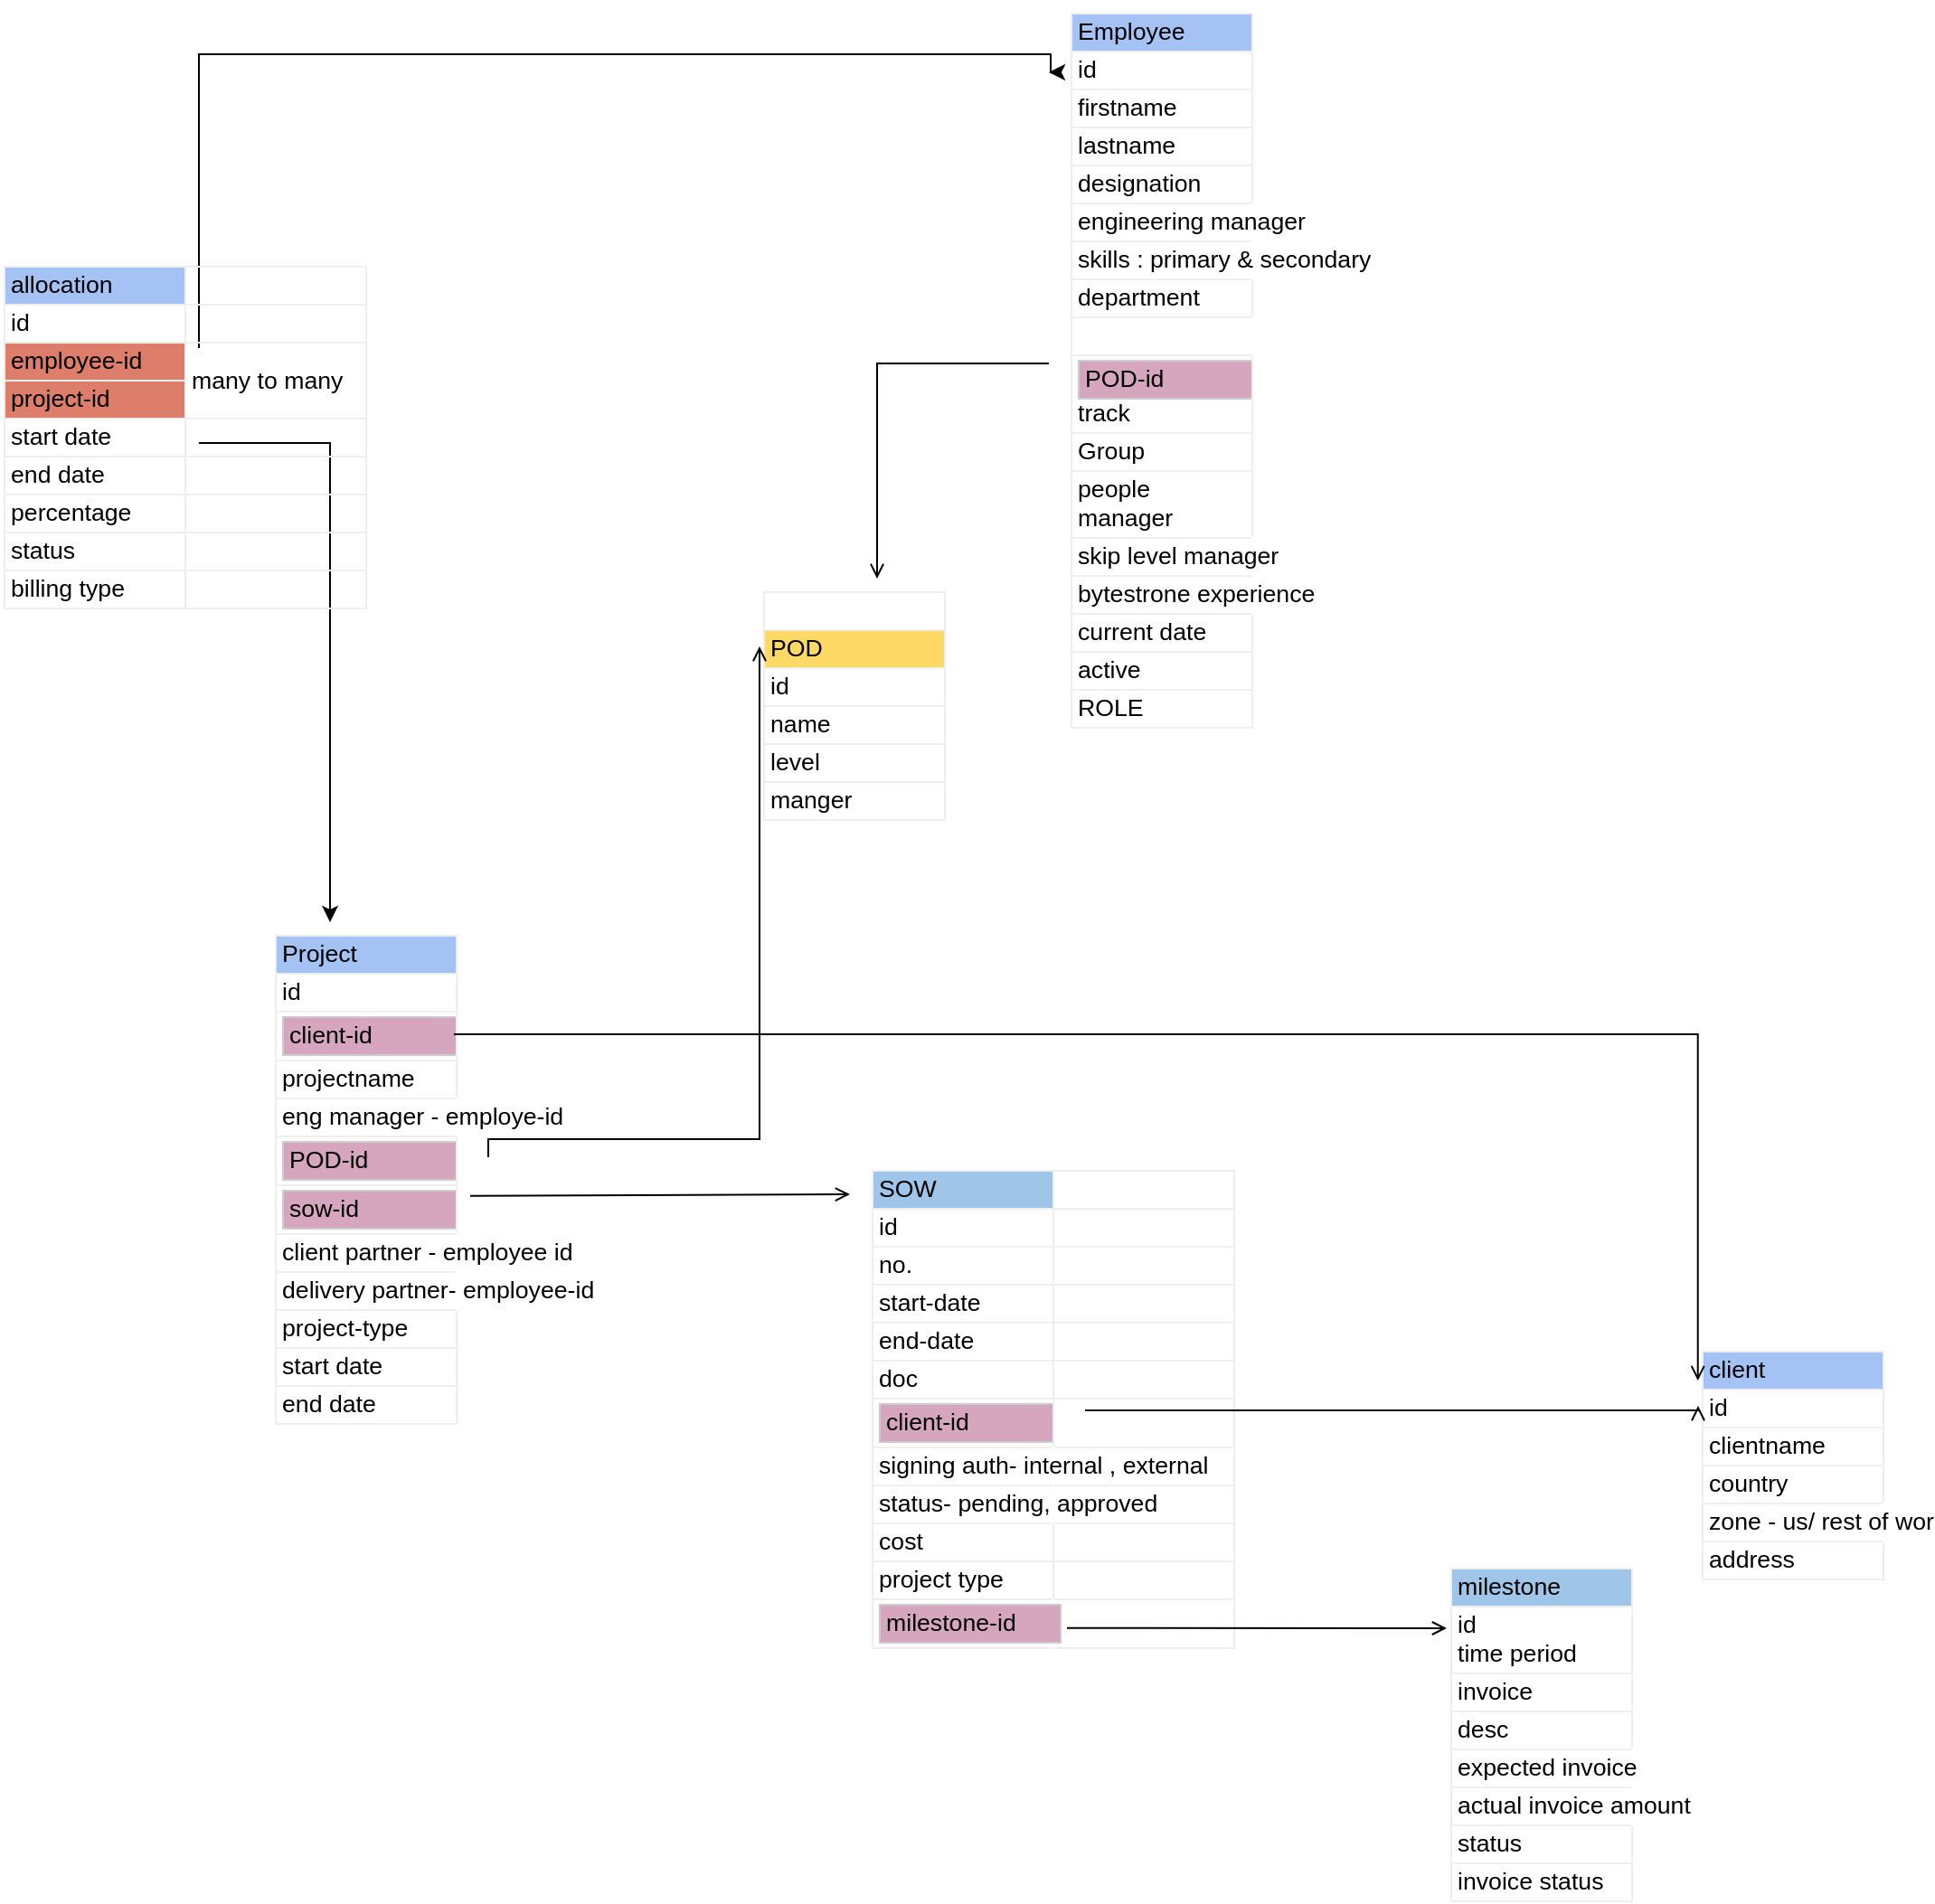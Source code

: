 <mxfile version="26.1.0">
  <diagram id="C5RBs43oDa-KdzZeNtuy" name="Page-1">
    <mxGraphModel dx="2895" dy="892" grid="1" gridSize="10" guides="1" tooltips="1" connect="1" arrows="1" fold="1" page="1" pageScale="1" pageWidth="827" pageHeight="1169" math="0" shadow="0">
      <root>
        <mxCell id="WIyWlLk6GJQsqaUBKTNV-0" />
        <mxCell id="WIyWlLk6GJQsqaUBKTNV-1" parent="WIyWlLk6GJQsqaUBKTNV-0" />
        <UserObject label="&lt;table xmlns=&quot;http://www.w3.org/1999/xhtml&quot; cellspacing=&quot;0&quot; cellpadding=&quot;0&quot; dir=&quot;ltr&quot; border=&quot;1&quot; style=&quot;table-layout:fixed;font-size:10pt;font-family:Arial;width:0px;border-collapse:collapse;border:none&quot; data-sheets-root=&quot;1&quot; data-sheets-baot=&quot;1&quot;&gt;&lt;colgroup&gt;&lt;col width=&quot;100&quot;&gt;&lt;/colgroup&gt;&lt;tbody&gt;&lt;tr style=&quot;height:21px;&quot;&gt;&lt;td style=&quot;overflow:hidden;padding:2px 3px 2px 3px;vertical-align:bottom;background-color:#a4c2f4;&quot;&gt;client&lt;/td&gt;&lt;/tr&gt;&lt;tr style=&quot;height:21px;&quot;&gt;&lt;td style=&quot;overflow:hidden;padding:2px 3px 2px 3px;vertical-align:bottom;&quot;&gt;id&lt;/td&gt;&lt;/tr&gt;&lt;tr style=&quot;height:21px;&quot;&gt;&lt;td style=&quot;overflow:hidden;padding:2px 3px 2px 3px;vertical-align:bottom;&quot;&gt;clientname&lt;/td&gt;&lt;/tr&gt;&lt;tr style=&quot;height:21px;&quot;&gt;&lt;td style=&quot;overflow:hidden;padding:2px 3px 2px 3px;vertical-align:bottom;&quot;&gt;country&lt;/td&gt;&lt;/tr&gt;&lt;tr style=&quot;height:21px;&quot;&gt;&lt;td style=&quot;border-right:1px solid transparent;overflow:visible;padding:2px 0px 2px 0px;vertical-align:bottom;&quot;&gt;&lt;div style=&quot;white-space:nowrap;overflow:hidden;position:relative;width:196px;left:3px;&quot;&gt;&lt;div style=&quot;float:left;&quot;&gt;zone - us/ rest of world&lt;/div&gt;&lt;/div&gt;&lt;/td&gt;&lt;/tr&gt;&lt;tr style=&quot;height:21px;&quot;&gt;&lt;td style=&quot;overflow:hidden;padding:2px 3px 2px 3px;vertical-align:bottom;&quot;&gt;address&lt;/td&gt;&lt;/tr&gt;&lt;/tbody&gt;&lt;/table&gt;" id="pXElf7gGmWNswnBN2QmP-33">
          <mxCell style="text;whiteSpace=wrap;html=1;" vertex="1" parent="WIyWlLk6GJQsqaUBKTNV-1">
            <mxGeometry x="349" y="790" width="130" height="150" as="geometry" />
          </mxCell>
        </UserObject>
        <UserObject label="&lt;table xmlns=&quot;http://www.w3.org/1999/xhtml&quot; cellspacing=&quot;0&quot; cellpadding=&quot;0&quot; dir=&quot;ltr&quot; border=&quot;1&quot; style=&quot;table-layout:fixed;font-size:10pt;font-family:Arial;width:0px;border-collapse:collapse;border:none&quot; data-sheets-root=&quot;1&quot; data-sheets-baot=&quot;1&quot;&gt;&lt;colgroup&gt;&lt;col width=&quot;100&quot;&gt;&lt;col width=&quot;100&quot;&gt;&lt;/colgroup&gt;&lt;tbody&gt;&lt;tr style=&quot;height:21px;&quot;&gt;&lt;td style=&quot;overflow: hidden; padding: 2px 3px; vertical-align: bottom; background-color: rgb(159, 197, 232);&quot;&gt;SOW&lt;/td&gt;&lt;td style=&quot;overflow:hidden;padding:2px 3px 2px 3px;vertical-align:bottom;&quot;&gt;&lt;/td&gt;&lt;/tr&gt;&lt;tr style=&quot;height:21px;&quot;&gt;&lt;td style=&quot;overflow:hidden;padding:2px 3px 2px 3px;vertical-align:bottom;&quot;&gt;id&lt;/td&gt;&lt;td style=&quot;overflow:hidden;padding:2px 3px 2px 3px;vertical-align:bottom;&quot;&gt;&lt;/td&gt;&lt;/tr&gt;&lt;tr style=&quot;height:21px;&quot;&gt;&lt;td style=&quot;overflow:hidden;padding:2px 3px 2px 3px;vertical-align:bottom;&quot;&gt;no.&lt;/td&gt;&lt;td style=&quot;overflow:hidden;padding:2px 3px 2px 3px;vertical-align:bottom;&quot;&gt;&lt;/td&gt;&lt;/tr&gt;&lt;tr style=&quot;height:21px;&quot;&gt;&lt;td style=&quot;overflow:hidden;padding:2px 3px 2px 3px;vertical-align:bottom;&quot;&gt;start-date&lt;/td&gt;&lt;td style=&quot;overflow:hidden;padding:2px 3px 2px 3px;vertical-align:bottom;&quot;&gt;&lt;/td&gt;&lt;/tr&gt;&lt;tr style=&quot;height:21px;&quot;&gt;&lt;td style=&quot;overflow:hidden;padding:2px 3px 2px 3px;vertical-align:bottom;&quot;&gt;end-date&lt;/td&gt;&lt;td style=&quot;overflow:hidden;padding:2px 3px 2px 3px;vertical-align:bottom;&quot;&gt;&lt;/td&gt;&lt;/tr&gt;&lt;tr style=&quot;height:21px;&quot;&gt;&lt;td style=&quot;overflow:hidden;padding:2px 3px 2px 3px;vertical-align:bottom;&quot;&gt;doc&lt;/td&gt;&lt;td style=&quot;overflow:hidden;padding:2px 3px 2px 3px;vertical-align:bottom;&quot;&gt;&lt;/td&gt;&lt;/tr&gt;&lt;tr style=&quot;height:21px;&quot;&gt;&lt;td style=&quot;overflow:hidden;padding:2px 3px 2px 3px;vertical-align:bottom;&quot;&gt;&lt;table style=&quot;table-layout: fixed; font-size: 10pt; width: 0px; border-collapse: collapse; border: none;&quot; data-sheets-baot=&quot;1&quot; data-sheets-root=&quot;1&quot; border=&quot;1&quot; dir=&quot;ltr&quot; cellpadding=&quot;0&quot; cellspacing=&quot;0&quot; xmlns=&quot;http://www.w3.org/1999/xhtml&quot;&gt;&lt;/table&gt;&lt;table style=&quot;table-layout: fixed; font-size: 10pt; width: 0px; border-collapse: collapse; border: none;&quot; data-sheets-baot=&quot;1&quot; data-sheets-root=&quot;1&quot; border=&quot;1&quot; dir=&quot;ltr&quot; cellpadding=&quot;0&quot; cellspacing=&quot;0&quot; xmlns=&quot;http://www.w3.org/1999/xhtml&quot;&gt;&lt;colgroup&gt;&lt;col width=&quot;100&quot;&gt;&lt;col width=&quot;100&quot;&gt;&lt;/colgroup&gt;&lt;tbody&gt;&lt;tr style=&quot;height: 21px;&quot;&gt;&lt;td style=&quot;border: 1px solid rgb(204, 204, 204); overflow: hidden; padding: 2px 3px; vertical-align: bottom; background-color: rgb(213, 166, 189);&quot;&gt;client-id&lt;/td&gt;&lt;/tr&gt;&lt;/tbody&gt;&lt;/table&gt;&lt;/td&gt;&lt;td style=&quot;overflow:hidden;padding:2px 3px 2px 3px;vertical-align:bottom;&quot;&gt;&lt;/td&gt;&lt;/tr&gt;&lt;tr style=&quot;height:21px;&quot;&gt;&lt;td style=&quot;border-right:1px solid transparent;overflow:visible;padding:2px 0px 2px 0px;vertical-align:bottom;&quot;&gt;&lt;div style=&quot;white-space:nowrap;overflow:hidden;position:relative;width:196px;left:3px;&quot;&gt;&lt;div style=&quot;float:left;&quot;&gt;signing auth- internal , external&lt;/div&gt;&lt;/div&gt;&lt;/td&gt;&lt;td style=&quot;overflow:hidden;padding:2px 3px 2px 3px;vertical-align:bottom;&quot;&gt;&lt;/td&gt;&lt;/tr&gt;&lt;tr style=&quot;height:21px;&quot;&gt;&lt;td style=&quot;border-right:1px solid transparent;overflow:visible;padding:2px 0px 2px 0px;vertical-align:bottom;&quot;&gt;&lt;div style=&quot;white-space:nowrap;overflow:hidden;position:relative;width:196px;left:3px;&quot;&gt;&lt;div style=&quot;float:left;&quot;&gt;status- pending, approved&lt;/div&gt;&lt;/div&gt;&lt;/td&gt;&lt;td style=&quot;overflow:hidden;padding:2px 3px 2px 3px;vertical-align:bottom;&quot;&gt;&lt;/td&gt;&lt;/tr&gt;&lt;tr style=&quot;height:21px;&quot;&gt;&lt;td style=&quot;overflow:hidden;padding:2px 3px 2px 3px;vertical-align:bottom;&quot;&gt;cost&lt;/td&gt;&lt;td style=&quot;overflow:hidden;padding:2px 3px 2px 3px;vertical-align:bottom;&quot;&gt;&lt;/td&gt;&lt;/tr&gt;&lt;tr style=&quot;height:21px;&quot;&gt;&lt;td style=&quot;overflow:hidden;padding:2px 3px 2px 3px;vertical-align:bottom;&quot;&gt;project type&lt;/td&gt;&lt;td style=&quot;overflow:hidden;padding:2px 3px 2px 3px;vertical-align:bottom;&quot;&gt;&lt;/td&gt;&lt;/tr&gt;&lt;tr style=&quot;height:21px;&quot;&gt;&lt;td style=&quot;border-right:1px solid transparent;overflow:visible;padding:2px 0px 2px 0px;vertical-align:bottom;&quot;&gt;&lt;div style=&quot;white-space:nowrap;overflow:hidden;position:relative;width:196px;left:3px;&quot;&gt;&lt;div style=&quot;float:left;&quot;&gt;&lt;table style=&quot;table-layout: fixed; font-size: 10pt; width: 0px; border-collapse: collapse; border: none;&quot; data-sheets-baot=&quot;1&quot; data-sheets-root=&quot;1&quot; border=&quot;1&quot; dir=&quot;ltr&quot; cellpadding=&quot;0&quot; cellspacing=&quot;0&quot; xmlns=&quot;http://www.w3.org/1999/xhtml&quot;&gt;&lt;/table&gt;&lt;table style=&quot;table-layout: fixed; font-size: 10pt; width: 0px; border-collapse: collapse; border: none;&quot; data-sheets-baot=&quot;1&quot; data-sheets-root=&quot;1&quot; border=&quot;1&quot; dir=&quot;ltr&quot; cellpadding=&quot;0&quot; cellspacing=&quot;0&quot; xmlns=&quot;http://www.w3.org/1999/xhtml&quot;&gt;&lt;colgroup&gt;&lt;col width=&quot;100&quot;&gt;&lt;col width=&quot;100&quot;&gt;&lt;/colgroup&gt;&lt;tbody&gt;&lt;tr style=&quot;height: 21px;&quot;&gt;&lt;td style=&quot;border: 1px solid rgb(204, 204, 204); overflow: hidden; padding: 2px 3px; vertical-align: bottom; background-color: rgb(213, 166, 189);&quot;&gt;milestone-id&lt;/td&gt;&lt;/tr&gt;&lt;/tbody&gt;&lt;/table&gt;&lt;/div&gt;&lt;/div&gt;&lt;/td&gt;&lt;td style=&quot;overflow:hidden;padding:2px 3px 2px 3px;vertical-align:bottom;&quot;&gt;&lt;/td&gt;&lt;/tr&gt;&lt;/tbody&gt;&lt;/table&gt;" id="pXElf7gGmWNswnBN2QmP-36">
          <mxCell style="text;whiteSpace=wrap;html=1;" vertex="1" parent="WIyWlLk6GJQsqaUBKTNV-1">
            <mxGeometry x="-110" y="690" width="110" height="280" as="geometry" />
          </mxCell>
        </UserObject>
        <UserObject label="&lt;table xmlns=&quot;http://www.w3.org/1999/xhtml&quot; cellspacing=&quot;0&quot; cellpadding=&quot;0&quot; dir=&quot;ltr&quot; border=&quot;1&quot; style=&quot;table-layout:fixed;font-size:10pt;font-family:Arial;width:0px;border-collapse:collapse;border:none&quot; data-sheets-root=&quot;1&quot; data-sheets-baot=&quot;1&quot;&gt;&lt;colgroup&gt;&lt;col width=&quot;100&quot;&gt;&lt;/colgroup&gt;&lt;tbody&gt;&lt;tr style=&quot;height:21px;&quot;&gt;&lt;td style=&quot;overflow: hidden; padding: 2px 3px; vertical-align: bottom; background-color: rgb(159, 197, 232);&quot;&gt;milestone&lt;/td&gt;&lt;/tr&gt;&lt;tr style=&quot;height:21px;&quot;&gt;&lt;td style=&quot;overflow:hidden;padding:2px 3px 2px 3px;vertical-align:bottom;&quot;&gt;id&lt;br&gt;time period&lt;/td&gt;&lt;/tr&gt;&lt;tr style=&quot;height:21px;&quot;&gt;&lt;td style=&quot;overflow:hidden;padding:2px 3px 2px 3px;vertical-align:bottom;&quot;&gt;invoice&lt;/td&gt;&lt;/tr&gt;&lt;tr style=&quot;height:21px;&quot;&gt;&lt;td style=&quot;overflow:hidden;padding:2px 3px 2px 3px;vertical-align:bottom;&quot;&gt;desc&lt;/td&gt;&lt;/tr&gt;&lt;tr style=&quot;height:21px;&quot;&gt;&lt;td style=&quot;border-right:1px solid transparent;overflow:visible;padding:2px 0px 2px 0px;vertical-align:bottom;&quot;&gt;&lt;div style=&quot;white-space:nowrap;overflow:hidden;position:relative;width:196px;left:3px;&quot;&gt;&lt;div style=&quot;float:left;&quot;&gt;expected invoice&lt;/div&gt;&lt;/div&gt;&lt;/td&gt;&lt;/tr&gt;&lt;tr style=&quot;height:21px;&quot;&gt;&lt;td style=&quot;border-right:1px solid transparent;overflow:visible;padding:2px 0px 2px 0px;vertical-align:bottom;&quot;&gt;&lt;div style=&quot;white-space:nowrap;overflow:hidden;position:relative;width:196px;left:3px;&quot;&gt;&lt;div style=&quot;float:left;&quot;&gt;actual invoice amount&lt;/div&gt;&lt;/div&gt;&lt;/td&gt;&lt;/tr&gt;&lt;tr style=&quot;height:21px;&quot;&gt;&lt;td style=&quot;overflow:hidden;padding:2px 3px 2px 3px;vertical-align:bottom;&quot;&gt;status&lt;/td&gt;&lt;/tr&gt;&lt;tr style=&quot;height:21px;&quot;&gt;&lt;td style=&quot;overflow:hidden;padding:2px 3px 2px 3px;vertical-align:bottom;&quot;&gt;invoice status&lt;/td&gt;&lt;/tr&gt;&lt;/tbody&gt;&lt;/table&gt;" link="&lt;table xmlns=&quot;http://www.w3.org/1999/xhtml&quot; cellspacing=&quot;0&quot; cellpadding=&quot;0&quot; dir=&quot;ltr&quot; border=&quot;1&quot; style=&quot;table-layout:fixed;font-size:10pt;font-family:Arial;width:0px;border-collapse:collapse;border:none&quot; data-sheets-root=&quot;1&quot; data-sheets-baot=&quot;1&quot;&gt;&lt;colgroup&gt;&lt;col width=&quot;100&quot;&gt;&lt;/colgroup&gt;&lt;tbody&gt;&lt;tr style=&quot;height:21px;&quot;&gt;&lt;td style=&quot;overflow:hidden;padding:2px 3px 2px 3px;vertical-align:bottom;background-color:#9fc5e8;&quot;&gt;milestone&lt;/td&gt;&lt;/tr&gt;&lt;tr style=&quot;height:21px;&quot;&gt;&lt;td style=&quot;overflow:hidden;padding:2px 3px 2px 3px;vertical-align:bottom;&quot;&gt;time period&lt;/td&gt;&lt;/tr&gt;&lt;tr style=&quot;height:21px;&quot;&gt;&lt;td style=&quot;overflow:hidden;padding:2px 3px 2px 3px;vertical-align:bottom;&quot;&gt;invoice&lt;/td&gt;&lt;/tr&gt;&lt;tr style=&quot;height:21px;&quot;&gt;&lt;td style=&quot;overflow:hidden;padding:2px 3px 2px 3px;vertical-align:bottom;&quot;&gt;desc&lt;/td&gt;&lt;/tr&gt;&lt;tr style=&quot;height:21px;&quot;&gt;&lt;td style=&quot;border-right:1px solid transparent;overflow:visible;padding:2px 0px 2px 0px;vertical-align:bottom;&quot;&gt;&lt;div style=&quot;white-space:nowrap;overflow:hidden;position:relative;width:196px;left:3px;&quot;&gt;&lt;div style=&quot;float:left;&quot;&gt;expected invoice&lt;/div&gt;&lt;/div&gt;&lt;/td&gt;&lt;/tr&gt;&lt;tr style=&quot;height:21px;&quot;&gt;&lt;td style=&quot;border-right:1px solid transparent;overflow:visible;padding:2px 0px 2px 0px;vertical-align:bottom;&quot;&gt;&lt;div style=&quot;white-space:nowrap;overflow:hidden;position:relative;width:196px;left:3px;&quot;&gt;&lt;div style=&quot;float:left;&quot;&gt;actual invoice amount&lt;/div&gt;&lt;/div&gt;&lt;/td&gt;&lt;/tr&gt;&lt;tr style=&quot;height:21px;&quot;&gt;&lt;td style=&quot;overflow:hidden;padding:2px 3px 2px 3px;vertical-align:bottom;&quot;&gt;status&lt;/td&gt;&lt;/tr&gt;&lt;tr style=&quot;height:21px;&quot;&gt;&lt;td style=&quot;overflow:hidden;padding:2px 3px 2px 3px;vertical-align:bottom;&quot;&gt;invoice status&lt;/td&gt;&lt;/tr&gt;&lt;/tbody&gt;&lt;/table&gt;" id="pXElf7gGmWNswnBN2QmP-38">
          <mxCell style="text;whiteSpace=wrap;html=1;" vertex="1" parent="WIyWlLk6GJQsqaUBKTNV-1">
            <mxGeometry x="210" y="910" width="130" height="190" as="geometry" />
          </mxCell>
        </UserObject>
        <mxCell id="pXElf7gGmWNswnBN2QmP-39" value="" style="endArrow=open;shadow=0;strokeWidth=1;rounded=0;curved=0;endFill=1;edgeStyle=elbowEdgeStyle;elbow=vertical;" edge="1" parent="WIyWlLk6GJQsqaUBKTNV-1" target="pXElf7gGmWNswnBN2QmP-38">
          <mxGeometry x="0.5" y="41" relative="1" as="geometry">
            <mxPoint y="950.33" as="sourcePoint" />
            <mxPoint x="128" y="951.044" as="targetPoint" />
            <mxPoint x="-40" y="32" as="offset" />
          </mxGeometry>
        </mxCell>
        <mxCell id="pXElf7gGmWNswnBN2QmP-40" value="" style="resizable=0;align=left;verticalAlign=bottom;labelBackgroundColor=none;fontSize=12;" connectable="0" vertex="1" parent="pXElf7gGmWNswnBN2QmP-39">
          <mxGeometry x="-1" relative="1" as="geometry">
            <mxPoint y="4" as="offset" />
          </mxGeometry>
        </mxCell>
        <mxCell id="pXElf7gGmWNswnBN2QmP-43" value="" style="endArrow=open;shadow=0;strokeWidth=1;rounded=0;curved=0;endFill=1;edgeStyle=elbowEdgeStyle;elbow=vertical;entryX=0;entryY=0.25;entryDx=0;entryDy=0;" edge="1" parent="WIyWlLk6GJQsqaUBKTNV-1" target="pXElf7gGmWNswnBN2QmP-33">
          <mxGeometry x="0.5" y="41" relative="1" as="geometry">
            <mxPoint x="10" y="830" as="sourcePoint" />
            <mxPoint x="160" y="730" as="targetPoint" />
            <mxPoint x="-40" y="32" as="offset" />
            <Array as="points">
              <mxPoint x="120" y="830" />
            </Array>
          </mxGeometry>
        </mxCell>
        <mxCell id="pXElf7gGmWNswnBN2QmP-44" value="" style="resizable=0;align=left;verticalAlign=bottom;labelBackgroundColor=none;fontSize=12;" connectable="0" vertex="1" parent="pXElf7gGmWNswnBN2QmP-43">
          <mxGeometry x="-1" relative="1" as="geometry">
            <mxPoint y="4" as="offset" />
          </mxGeometry>
        </mxCell>
        <UserObject label="&lt;table xmlns=&quot;http://www.w3.org/1999/xhtml&quot; cellspacing=&quot;0&quot; cellpadding=&quot;0&quot; dir=&quot;ltr&quot; border=&quot;1&quot; style=&quot;table-layout:fixed;font-size:10pt;font-family:Arial;width:0px;border-collapse:collapse;border:none&quot; data-sheets-root=&quot;1&quot; data-sheets-baot=&quot;1&quot;&gt;&lt;colgroup&gt;&lt;col width=&quot;100&quot;&gt;&lt;/colgroup&gt;&lt;tbody&gt;&lt;tr style=&quot;height:21px;&quot;&gt;&lt;td style=&quot;overflow: hidden; padding: 2px 3px; vertical-align: bottom; background-color: rgb(164, 194, 244);&quot;&gt;Project&lt;/td&gt;&lt;/tr&gt;&lt;tr style=&quot;height:21px;&quot;&gt;&lt;td style=&quot;overflow:hidden;padding:2px 3px 2px 3px;vertical-align:bottom;&quot;&gt;id&lt;/td&gt;&lt;/tr&gt;&lt;tr style=&quot;height:21px;&quot;&gt;&lt;td style=&quot;overflow:hidden;padding:2px 3px 2px 3px;vertical-align:bottom;&quot;&gt;&lt;table style=&quot;table-layout: fixed; font-size: 10pt; width: 0px; border-collapse: collapse; border: none;&quot; data-sheets-baot=&quot;1&quot; data-sheets-root=&quot;1&quot; border=&quot;1&quot; dir=&quot;ltr&quot; cellpadding=&quot;0&quot; cellspacing=&quot;0&quot; xmlns=&quot;http://www.w3.org/1999/xhtml&quot;&gt;&lt;/table&gt;&lt;table style=&quot;table-layout: fixed; font-size: 10pt; width: 0px; border-collapse: collapse; border: none;&quot; data-sheets-baot=&quot;1&quot; data-sheets-root=&quot;1&quot; border=&quot;1&quot; dir=&quot;ltr&quot; cellpadding=&quot;0&quot; cellspacing=&quot;0&quot; xmlns=&quot;http://www.w3.org/1999/xhtml&quot;&gt;&lt;colgroup&gt;&lt;col width=&quot;100&quot;&gt;&lt;col width=&quot;100&quot;&gt;&lt;/colgroup&gt;&lt;tbody&gt;&lt;tr style=&quot;height: 21px;&quot;&gt;&lt;td style=&quot;border: 1px solid rgb(204, 204, 204); overflow: hidden; padding: 2px 3px; vertical-align: bottom; background-color: rgb(213, 166, 189);&quot;&gt;client-id&lt;/td&gt;&lt;/tr&gt;&lt;/tbody&gt;&lt;/table&gt;&lt;/td&gt;&lt;/tr&gt;&lt;tr style=&quot;height:21px;&quot;&gt;&lt;td style=&quot;overflow:hidden;padding:2px 3px 2px 3px;vertical-align:bottom;&quot;&gt;projectname&lt;/td&gt;&lt;/tr&gt;&lt;tr style=&quot;height:21px;&quot;&gt;&lt;td style=&quot;border-right:1px solid transparent;overflow:visible;padding:2px 0px 2px 0px;vertical-align:bottom;&quot;&gt;&lt;div style=&quot;white-space:nowrap;overflow:hidden;position:relative;width:196px;left:3px;&quot;&gt;&lt;div style=&quot;float:left;&quot;&gt;eng manager - employe-id&lt;/div&gt;&lt;/div&gt;&lt;/td&gt;&lt;/tr&gt;&lt;tr style=&quot;height:21px;&quot;&gt;&lt;td style=&quot;overflow:hidden;padding:2px 3px 2px 3px;vertical-align:bottom;&quot;&gt;&lt;table style=&quot;table-layout: fixed; font-size: 10pt; width: 0px; border-collapse: collapse; border: none;&quot; data-sheets-baot=&quot;1&quot; data-sheets-root=&quot;1&quot; border=&quot;1&quot; dir=&quot;ltr&quot; cellpadding=&quot;0&quot; cellspacing=&quot;0&quot; xmlns=&quot;http://www.w3.org/1999/xhtml&quot;&gt;&lt;/table&gt;&lt;table style=&quot;table-layout: fixed; font-size: 10pt; width: 0px; border-collapse: collapse; border: none;&quot; data-sheets-baot=&quot;1&quot; data-sheets-root=&quot;1&quot; border=&quot;1&quot; dir=&quot;ltr&quot; cellpadding=&quot;0&quot; cellspacing=&quot;0&quot; xmlns=&quot;http://www.w3.org/1999/xhtml&quot;&gt;&lt;colgroup&gt;&lt;col width=&quot;100&quot;&gt;&lt;col width=&quot;100&quot;&gt;&lt;/colgroup&gt;&lt;tbody&gt;&lt;tr style=&quot;height: 21px;&quot;&gt;&lt;td style=&quot;border: 1px solid rgb(204, 204, 204); overflow: hidden; padding: 2px 3px; vertical-align: bottom; background-color: rgb(213, 166, 189);&quot;&gt;POD-id&lt;/td&gt;&lt;/tr&gt;&lt;/tbody&gt;&lt;/table&gt;&lt;/td&gt;&lt;/tr&gt;&lt;tr style=&quot;height:21px;&quot;&gt;&lt;td style=&quot;overflow:hidden;padding:2px 3px 2px 3px;vertical-align:bottom;&quot;&gt;&lt;table style=&quot;table-layout: fixed; font-size: 10pt; width: 0px; border-collapse: collapse; border: none;&quot; data-sheets-baot=&quot;1&quot; data-sheets-root=&quot;1&quot; border=&quot;1&quot; dir=&quot;ltr&quot; cellpadding=&quot;0&quot; cellspacing=&quot;0&quot; xmlns=&quot;http://www.w3.org/1999/xhtml&quot;&gt;&lt;/table&gt;&lt;table style=&quot;table-layout: fixed; font-size: 10pt; width: 0px; border-collapse: collapse; border: none;&quot; data-sheets-baot=&quot;1&quot; data-sheets-root=&quot;1&quot; border=&quot;1&quot; dir=&quot;ltr&quot; cellpadding=&quot;0&quot; cellspacing=&quot;0&quot; xmlns=&quot;http://www.w3.org/1999/xhtml&quot;&gt;&lt;colgroup&gt;&lt;col width=&quot;100&quot;&gt;&lt;col width=&quot;100&quot;&gt;&lt;/colgroup&gt;&lt;tbody&gt;&lt;tr style=&quot;height: 21px;&quot;&gt;&lt;td style=&quot;border: 1px solid rgb(204, 204, 204); overflow: hidden; padding: 2px 3px; vertical-align: bottom; background-color: rgb(213, 166, 189);&quot;&gt;sow-id&lt;/td&gt;&lt;/tr&gt;&lt;/tbody&gt;&lt;/table&gt;&lt;/td&gt;&lt;/tr&gt;&lt;tr style=&quot;height:21px;&quot;&gt;&lt;td style=&quot;border-right:1px solid transparent;overflow:visible;padding:2px 0px 2px 0px;vertical-align:bottom;&quot;&gt;&lt;div style=&quot;white-space:nowrap;overflow:hidden;position:relative;width:196px;left:3px;&quot;&gt;&lt;div style=&quot;float:left;&quot;&gt;client partner - employee id&lt;/div&gt;&lt;/div&gt;&lt;/td&gt;&lt;/tr&gt;&lt;tr style=&quot;height:21px;&quot;&gt;&lt;td style=&quot;border-right:1px solid transparent;overflow:visible;padding:2px 0px 2px 0px;vertical-align:bottom;&quot;&gt;&lt;div style=&quot;white-space:nowrap;overflow:hidden;position:relative;width:196px;left:3px;&quot;&gt;&lt;div style=&quot;float:left;&quot;&gt;delivery partner- employee-id&lt;/div&gt;&lt;/div&gt;&lt;/td&gt;&lt;/tr&gt;&lt;tr style=&quot;height:21px;&quot;&gt;&lt;td style=&quot;overflow:hidden;padding:2px 3px 2px 3px;vertical-align:bottom;&quot;&gt;project-type&lt;/td&gt;&lt;/tr&gt;&lt;tr style=&quot;height:21px;&quot;&gt;&lt;td style=&quot;overflow:hidden;padding:2px 3px 2px 3px;vertical-align:bottom;&quot;&gt;start date&lt;/td&gt;&lt;/tr&gt;&lt;tr style=&quot;height:21px;&quot;&gt;&lt;td style=&quot;overflow:hidden;padding:2px 3px 2px 3px;vertical-align:bottom;&quot;&gt;end date&lt;/td&gt;&lt;/tr&gt;&lt;/tbody&gt;&lt;/table&gt;" link="&lt;table xmlns=&quot;http://www.w3.org/1999/xhtml&quot; cellspacing=&quot;0&quot; cellpadding=&quot;0&quot; dir=&quot;ltr&quot; border=&quot;1&quot; style=&quot;table-layout:fixed;font-size:10pt;font-family:Arial;width:0px;border-collapse:collapse;border:none&quot; data-sheets-root=&quot;1&quot; data-sheets-baot=&quot;1&quot;&gt;&lt;colgroup&gt;&lt;col width=&quot;100&quot;&gt;&lt;/colgroup&gt;&lt;tbody&gt;&lt;tr style=&quot;height:21px;&quot;&gt;&lt;td style=&quot;overflow:hidden;padding:2px 3px 2px 3px;vertical-align:bottom;background-color:#a4c2f4;&quot;&gt;Project&lt;/td&gt;&lt;/tr&gt;&lt;tr style=&quot;height:21px;&quot;&gt;&lt;td style=&quot;overflow:hidden;padding:2px 3px 2px 3px;vertical-align:bottom;&quot;&gt;id&lt;/td&gt;&lt;/tr&gt;&lt;tr style=&quot;height:21px;&quot;&gt;&lt;td style=&quot;overflow:hidden;padding:2px 3px 2px 3px;vertical-align:bottom;&quot;&gt;client-id&lt;/td&gt;&lt;/tr&gt;&lt;tr style=&quot;height:21px;&quot;&gt;&lt;td style=&quot;overflow:hidden;padding:2px 3px 2px 3px;vertical-align:bottom;&quot;&gt;projectname&lt;/td&gt;&lt;/tr&gt;&lt;tr style=&quot;height:21px;&quot;&gt;&lt;td style=&quot;border-right:1px solid transparent;overflow:visible;padding:2px 0px 2px 0px;vertical-align:bottom;&quot;&gt;&lt;div style=&quot;white-space:nowrap;overflow:hidden;position:relative;width:196px;left:3px;&quot;&gt;&lt;div style=&quot;float:left;&quot;&gt;eng manager - employe-id&lt;/div&gt;&lt;/div&gt;&lt;/td&gt;&lt;/tr&gt;&lt;tr style=&quot;height:21px;&quot;&gt;&lt;td style=&quot;overflow:hidden;padding:2px 3px 2px 3px;vertical-align:bottom;&quot;&gt;POD-id&lt;/td&gt;&lt;/tr&gt;&lt;tr style=&quot;height:21px;&quot;&gt;&lt;td style=&quot;overflow:hidden;padding:2px 3px 2px 3px;vertical-align:bottom;&quot;&gt;sow-id&lt;/td&gt;&lt;/tr&gt;&lt;tr style=&quot;height:21px;&quot;&gt;&lt;td style=&quot;border-right:1px solid transparent;overflow:visible;padding:2px 0px 2px 0px;vertical-align:bottom;&quot;&gt;&lt;div style=&quot;white-space:nowrap;overflow:hidden;position:relative;width:196px;left:3px;&quot;&gt;&lt;div style=&quot;float:left;&quot;&gt;client partner - employee id&lt;/div&gt;&lt;/div&gt;&lt;/td&gt;&lt;/tr&gt;&lt;tr style=&quot;height:21px;&quot;&gt;&lt;td style=&quot;border-right:1px solid transparent;overflow:visible;padding:2px 0px 2px 0px;vertical-align:bottom;&quot;&gt;&lt;div style=&quot;white-space:nowrap;overflow:hidden;position:relative;width:196px;left:3px;&quot;&gt;&lt;div style=&quot;float:left;&quot;&gt;delivery partner- employee-id&lt;/div&gt;&lt;/div&gt;&lt;/td&gt;&lt;/tr&gt;&lt;tr style=&quot;height:21px;&quot;&gt;&lt;td style=&quot;overflow:hidden;padding:2px 3px 2px 3px;vertical-align:bottom;&quot;&gt;project-type&lt;/td&gt;&lt;/tr&gt;&lt;tr style=&quot;height:21px;&quot;&gt;&lt;td style=&quot;overflow:hidden;padding:2px 3px 2px 3px;vertical-align:bottom;&quot;&gt;start date&lt;/td&gt;&lt;/tr&gt;&lt;tr style=&quot;height:21px;&quot;&gt;&lt;td style=&quot;overflow:hidden;padding:2px 3px 2px 3px;vertical-align:bottom;&quot;&gt;end date&lt;/td&gt;&lt;/tr&gt;&lt;/tbody&gt;&lt;/table&gt;" id="pXElf7gGmWNswnBN2QmP-45">
          <mxCell style="text;whiteSpace=wrap;html=1;" vertex="1" parent="WIyWlLk6GJQsqaUBKTNV-1">
            <mxGeometry x="-440" y="560" width="130" height="280" as="geometry" />
          </mxCell>
        </UserObject>
        <mxCell id="pXElf7gGmWNswnBN2QmP-46" value="" style="endArrow=open;shadow=0;strokeWidth=1;rounded=0;curved=0;endFill=1;edgeStyle=elbowEdgeStyle;elbow=vertical;" edge="1" parent="WIyWlLk6GJQsqaUBKTNV-1">
          <mxGeometry x="0.5" y="41" relative="1" as="geometry">
            <mxPoint x="-330" y="711.33" as="sourcePoint" />
            <mxPoint x="-120" y="710" as="targetPoint" />
            <mxPoint x="-40" y="32" as="offset" />
          </mxGeometry>
        </mxCell>
        <mxCell id="pXElf7gGmWNswnBN2QmP-47" value="" style="resizable=0;align=left;verticalAlign=bottom;labelBackgroundColor=none;fontSize=12;" connectable="0" vertex="1" parent="pXElf7gGmWNswnBN2QmP-46">
          <mxGeometry x="-1" relative="1" as="geometry">
            <mxPoint y="4" as="offset" />
          </mxGeometry>
        </mxCell>
        <UserObject label="&lt;table xmlns=&quot;http://www.w3.org/1999/xhtml&quot; cellspacing=&quot;0&quot; cellpadding=&quot;0&quot; dir=&quot;ltr&quot; border=&quot;1&quot; style=&quot;table-layout:fixed;font-size:10pt;font-family:Arial;width:0px;border-collapse:collapse;border:none&quot; data-sheets-root=&quot;1&quot; data-sheets-baot=&quot;1&quot;&gt;&lt;colgroup&gt;&lt;col width=&quot;100&quot;&gt;&lt;/colgroup&gt;&lt;tbody&gt;&lt;tr style=&quot;height:21px;&quot;&gt;&lt;td style=&quot;overflow:hidden;padding:2px 3px 2px 3px;vertical-align:bottom;&quot;&gt;&lt;/td&gt;&lt;/tr&gt;&lt;tr style=&quot;height:21px;&quot;&gt;&lt;td style=&quot;overflow:hidden;padding:2px 3px 2px 3px;vertical-align:bottom;background-color:#ffd966;&quot;&gt;POD&lt;/td&gt;&lt;/tr&gt;&lt;tr style=&quot;height:21px;&quot;&gt;&lt;td style=&quot;overflow:hidden;padding:2px 3px 2px 3px;vertical-align:bottom;&quot;&gt;id&lt;/td&gt;&lt;/tr&gt;&lt;tr style=&quot;height:21px;&quot;&gt;&lt;td style=&quot;overflow:hidden;padding:2px 3px 2px 3px;vertical-align:bottom;&quot;&gt;name&lt;/td&gt;&lt;/tr&gt;&lt;tr style=&quot;height:21px;&quot;&gt;&lt;td style=&quot;overflow:hidden;padding:2px 3px 2px 3px;vertical-align:bottom;&quot;&gt;level&lt;/td&gt;&lt;/tr&gt;&lt;tr style=&quot;height:21px;&quot;&gt;&lt;td style=&quot;overflow:hidden;padding:2px 3px 2px 3px;vertical-align:bottom;&quot;&gt;manger&lt;/td&gt;&lt;/tr&gt;&lt;/tbody&gt;&lt;/table&gt;" link="&lt;table xmlns=&quot;http://www.w3.org/1999/xhtml&quot; cellspacing=&quot;0&quot; cellpadding=&quot;0&quot; dir=&quot;ltr&quot; border=&quot;1&quot; style=&quot;table-layout:fixed;font-size:10pt;font-family:Arial;width:0px;border-collapse:collapse;border:none&quot; data-sheets-root=&quot;1&quot; data-sheets-baot=&quot;1&quot;&gt;&lt;colgroup&gt;&lt;col width=&quot;100&quot;&gt;&lt;/colgroup&gt;&lt;tbody&gt;&lt;tr style=&quot;height:21px;&quot;&gt;&lt;td style=&quot;overflow:hidden;padding:2px 3px 2px 3px;vertical-align:bottom;&quot;&gt;&lt;/td&gt;&lt;/tr&gt;&lt;tr style=&quot;height:21px;&quot;&gt;&lt;td style=&quot;overflow:hidden;padding:2px 3px 2px 3px;vertical-align:bottom;background-color:#ffd966;&quot;&gt;POD&lt;/td&gt;&lt;/tr&gt;&lt;tr style=&quot;height:21px;&quot;&gt;&lt;td style=&quot;overflow:hidden;padding:2px 3px 2px 3px;vertical-align:bottom;&quot;&gt;id&lt;/td&gt;&lt;/tr&gt;&lt;tr style=&quot;height:21px;&quot;&gt;&lt;td style=&quot;overflow:hidden;padding:2px 3px 2px 3px;vertical-align:bottom;&quot;&gt;name&lt;/td&gt;&lt;/tr&gt;&lt;tr style=&quot;height:21px;&quot;&gt;&lt;td style=&quot;overflow:hidden;padding:2px 3px 2px 3px;vertical-align:bottom;&quot;&gt;level&lt;/td&gt;&lt;/tr&gt;&lt;tr style=&quot;height:21px;&quot;&gt;&lt;td style=&quot;overflow:hidden;padding:2px 3px 2px 3px;vertical-align:bottom;&quot;&gt;manger&lt;/td&gt;&lt;/tr&gt;&lt;/tbody&gt;&lt;/table&gt;" id="pXElf7gGmWNswnBN2QmP-48">
          <mxCell style="text;whiteSpace=wrap;html=1;" vertex="1" parent="WIyWlLk6GJQsqaUBKTNV-1">
            <mxGeometry x="-170" y="370" width="130" height="150" as="geometry" />
          </mxCell>
        </UserObject>
        <mxCell id="pXElf7gGmWNswnBN2QmP-49" value="" style="endArrow=open;shadow=0;strokeWidth=1;rounded=0;curved=0;endFill=1;edgeStyle=elbowEdgeStyle;elbow=vertical;entryX=0;entryY=0.25;entryDx=0;entryDy=0;" edge="1" parent="WIyWlLk6GJQsqaUBKTNV-1" target="pXElf7gGmWNswnBN2QmP-48">
          <mxGeometry x="0.5" y="41" relative="1" as="geometry">
            <mxPoint x="-320" y="690" as="sourcePoint" />
            <mxPoint x="-110" y="720" as="targetPoint" />
            <mxPoint x="-40" y="32" as="offset" />
            <Array as="points">
              <mxPoint x="-240" y="680" />
            </Array>
          </mxGeometry>
        </mxCell>
        <mxCell id="pXElf7gGmWNswnBN2QmP-50" value="" style="resizable=0;align=left;verticalAlign=bottom;labelBackgroundColor=none;fontSize=12;" connectable="0" vertex="1" parent="pXElf7gGmWNswnBN2QmP-49">
          <mxGeometry x="-1" relative="1" as="geometry">
            <mxPoint y="4" as="offset" />
          </mxGeometry>
        </mxCell>
        <mxCell id="pXElf7gGmWNswnBN2QmP-51" value="" style="endArrow=open;shadow=0;strokeWidth=1;rounded=0;curved=0;endFill=1;edgeStyle=elbowEdgeStyle;elbow=vertical;entryX=-0.001;entryY=0.157;entryDx=0;entryDy=0;entryPerimeter=0;" edge="1" parent="WIyWlLk6GJQsqaUBKTNV-1" target="pXElf7gGmWNswnBN2QmP-33">
          <mxGeometry x="0.5" y="41" relative="1" as="geometry">
            <mxPoint x="-339" y="622" as="sourcePoint" />
            <mxPoint y="620" as="targetPoint" />
            <mxPoint x="-40" y="32" as="offset" />
            <Array as="points">
              <mxPoint x="-229" y="622" />
            </Array>
          </mxGeometry>
        </mxCell>
        <mxCell id="pXElf7gGmWNswnBN2QmP-52" value="" style="resizable=0;align=left;verticalAlign=bottom;labelBackgroundColor=none;fontSize=12;" connectable="0" vertex="1" parent="pXElf7gGmWNswnBN2QmP-51">
          <mxGeometry x="-1" relative="1" as="geometry">
            <mxPoint y="4" as="offset" />
          </mxGeometry>
        </mxCell>
        <UserObject label="&lt;table xmlns=&quot;http://www.w3.org/1999/xhtml&quot; cellspacing=&quot;0&quot; cellpadding=&quot;0&quot; dir=&quot;ltr&quot; border=&quot;1&quot; style=&quot;table-layout:fixed;font-size:10pt;font-family:Arial;width:0px;border-collapse:collapse;border:none&quot; data-sheets-root=&quot;1&quot; data-sheets-baot=&quot;1&quot;&gt;&lt;colgroup&gt;&lt;col width=&quot;100&quot;&gt;&lt;/colgroup&gt;&lt;tbody&gt;&lt;tr style=&quot;height:21px;&quot;&gt;&lt;td style=&quot;overflow: hidden; padding: 2px 3px; vertical-align: bottom; background-color: rgb(164, 194, 244);&quot;&gt;Employee&lt;/td&gt;&lt;/tr&gt;&lt;tr style=&quot;height:21px;&quot;&gt;&lt;td style=&quot;overflow:hidden;padding:2px 3px 2px 3px;vertical-align:bottom;&quot;&gt;id&lt;/td&gt;&lt;/tr&gt;&lt;tr style=&quot;height:21px;&quot;&gt;&lt;td style=&quot;overflow:hidden;padding:2px 3px 2px 3px;vertical-align:bottom;&quot;&gt;firstname&lt;/td&gt;&lt;/tr&gt;&lt;tr style=&quot;height:21px;&quot;&gt;&lt;td style=&quot;overflow:hidden;padding:2px 3px 2px 3px;vertical-align:bottom;&quot;&gt;lastname&lt;/td&gt;&lt;/tr&gt;&lt;tr style=&quot;height:21px;&quot;&gt;&lt;td style=&quot;overflow:hidden;padding:2px 3px 2px 3px;vertical-align:bottom;&quot;&gt;designation&lt;/td&gt;&lt;/tr&gt;&lt;tr style=&quot;height:21px;&quot;&gt;&lt;td style=&quot;border-right:1px solid transparent;overflow:visible;padding:2px 0px 2px 0px;vertical-align:bottom;&quot;&gt;&lt;div style=&quot;white-space:nowrap;overflow:hidden;position:relative;width:196px;left:3px;&quot;&gt;&lt;div style=&quot;float:left;&quot;&gt;engineering manager&lt;/div&gt;&lt;/div&gt;&lt;/td&gt;&lt;/tr&gt;&lt;tr style=&quot;height:21px;&quot;&gt;&lt;td style=&quot;border-right:1px solid transparent;overflow:visible;padding:2px 0px 2px 0px;vertical-align:bottom;&quot;&gt;&lt;div style=&quot;white-space:nowrap;overflow:hidden;position:relative;width:196px;left:3px;&quot;&gt;&lt;div style=&quot;float:left;&quot;&gt;skills : primary &amp;amp; secondary&lt;/div&gt;&lt;/div&gt;&lt;/td&gt;&lt;/tr&gt;&lt;tr style=&quot;height:21px;&quot;&gt;&lt;td style=&quot;overflow:hidden;padding:2px 3px 2px 3px;vertical-align:bottom;&quot;&gt;department&lt;/td&gt;&lt;/tr&gt;&lt;tr style=&quot;height:21px;&quot;&gt;&lt;td style=&quot;border-right:1px solid transparent;overflow:visible;padding:2px 0px 2px 0px;vertical-align:bottom;&quot;&gt;&lt;div style=&quot;white-space:nowrap;overflow:hidden;position:relative;width:196px;left:3px;&quot;&gt;&lt;div style=&quot;float:left;&quot;&gt;&lt;/div&gt;&lt;/div&gt;&lt;/td&gt;&lt;/tr&gt;&lt;tr style=&quot;height:21px;&quot;&gt;&lt;td style=&quot;overflow:hidden;padding:2px 3px 2px 3px;vertical-align:bottom;&quot;&gt;&lt;table style=&quot;table-layout: fixed; font-size: 10pt; width: 0px; border-collapse: collapse; border: none;&quot; data-sheets-baot=&quot;1&quot; data-sheets-root=&quot;1&quot; border=&quot;1&quot; dir=&quot;ltr&quot; cellpadding=&quot;0&quot; cellspacing=&quot;0&quot; xmlns=&quot;http://www.w3.org/1999/xhtml&quot;&gt;&lt;/table&gt;&lt;table style=&quot;table-layout: fixed; font-size: 10pt; width: 0px; border-collapse: collapse; border: none;&quot; data-sheets-baot=&quot;1&quot; data-sheets-root=&quot;1&quot; border=&quot;1&quot; dir=&quot;ltr&quot; cellpadding=&quot;0&quot; cellspacing=&quot;0&quot; xmlns=&quot;http://www.w3.org/1999/xhtml&quot;&gt;&lt;colgroup&gt;&lt;col width=&quot;100&quot;&gt;&lt;col width=&quot;100&quot;&gt;&lt;/colgroup&gt;&lt;tbody&gt;&lt;tr style=&quot;height: 21px;&quot;&gt;&lt;td style=&quot;border: 1px solid rgb(204, 204, 204); overflow: hidden; padding: 2px 3px; vertical-align: bottom; background-color: rgb(213, 166, 189);&quot;&gt;POD-id&lt;/td&gt;&lt;/tr&gt;&lt;/tbody&gt;&lt;/table&gt;track&lt;/td&gt;&lt;/tr&gt;&lt;tr style=&quot;height:21px;&quot;&gt;&lt;td style=&quot;overflow:hidden;padding:2px 3px 2px 3px;vertical-align:bottom;&quot;&gt;Group&lt;/td&gt;&lt;/tr&gt;&lt;tr style=&quot;height:21px;&quot;&gt;&lt;td style=&quot;overflow:hidden;padding:2px 3px 2px 3px;vertical-align:bottom;&quot;&gt;people manager&lt;/td&gt;&lt;/tr&gt;&lt;tr style=&quot;height:21px;&quot;&gt;&lt;td style=&quot;border-right:1px solid transparent;overflow:visible;padding:2px 0px 2px 0px;vertical-align:bottom;&quot;&gt;&lt;div style=&quot;white-space:nowrap;overflow:hidden;position:relative;width:196px;left:3px;&quot;&gt;&lt;div style=&quot;float:left;&quot;&gt;skip level manager&lt;/div&gt;&lt;/div&gt;&lt;/td&gt;&lt;/tr&gt;&lt;tr style=&quot;height:21px;&quot;&gt;&lt;td style=&quot;border-right:1px solid transparent;overflow:visible;padding:2px 0px 2px 0px;vertical-align:bottom;&quot;&gt;&lt;div style=&quot;white-space:nowrap;overflow:hidden;position:relative;width:196px;left:3px;&quot;&gt;&lt;div style=&quot;float:left;&quot;&gt;bytestrone experience&lt;/div&gt;&lt;/div&gt;&lt;/td&gt;&lt;/tr&gt;&lt;tr style=&quot;height:21px;&quot;&gt;&lt;td style=&quot;overflow:hidden;padding:2px 3px 2px 3px;vertical-align:bottom;&quot;&gt;current date&lt;/td&gt;&lt;/tr&gt;&lt;tr style=&quot;height:21px;&quot;&gt;&lt;td style=&quot;overflow:hidden;padding:2px 3px 2px 3px;vertical-align:bottom;&quot;&gt;active&lt;/td&gt;&lt;/tr&gt;&lt;tr style=&quot;height:21px;&quot;&gt;&lt;td style=&quot;overflow:hidden;padding:2px 3px 2px 3px;vertical-align:bottom;&quot;&gt;ROLE&lt;/td&gt;&lt;/tr&gt;&lt;/tbody&gt;&lt;/table&gt;" link="&lt;table xmlns=&quot;http://www.w3.org/1999/xhtml&quot; cellspacing=&quot;0&quot; cellpadding=&quot;0&quot; dir=&quot;ltr&quot; border=&quot;1&quot; style=&quot;table-layout:fixed;font-size:10pt;font-family:Arial;width:0px;border-collapse:collapse;border:none&quot; data-sheets-root=&quot;1&quot; data-sheets-baot=&quot;1&quot;&gt;&lt;colgroup&gt;&lt;col width=&quot;100&quot;&gt;&lt;/colgroup&gt;&lt;tbody&gt;&lt;tr style=&quot;height:21px;&quot;&gt;&lt;td style=&quot;overflow:hidden;padding:2px 3px 2px 3px;vertical-align:bottom;background-color:#a4c2f4;&quot;&gt;Employee&lt;/td&gt;&lt;/tr&gt;&lt;tr style=&quot;height:21px;&quot;&gt;&lt;td style=&quot;overflow:hidden;padding:2px 3px 2px 3px;vertical-align:bottom;&quot;&gt;id&lt;/td&gt;&lt;/tr&gt;&lt;tr style=&quot;height:21px;&quot;&gt;&lt;td style=&quot;overflow:hidden;padding:2px 3px 2px 3px;vertical-align:bottom;&quot;&gt;firstname&lt;/td&gt;&lt;/tr&gt;&lt;tr style=&quot;height:21px;&quot;&gt;&lt;td style=&quot;overflow:hidden;padding:2px 3px 2px 3px;vertical-align:bottom;&quot;&gt;lastname&lt;/td&gt;&lt;/tr&gt;&lt;tr style=&quot;height:21px;&quot;&gt;&lt;td style=&quot;overflow:hidden;padding:2px 3px 2px 3px;vertical-align:bottom;&quot;&gt;designation&lt;/td&gt;&lt;/tr&gt;&lt;tr style=&quot;height:21px;&quot;&gt;&lt;td style=&quot;border-right:1px solid transparent;overflow:visible;padding:2px 0px 2px 0px;vertical-align:bottom;&quot;&gt;&lt;div style=&quot;white-space:nowrap;overflow:hidden;position:relative;width:196px;left:3px;&quot;&gt;&lt;div style=&quot;float:left;&quot;&gt;engineering manager&lt;/div&gt;&lt;/div&gt;&lt;/td&gt;&lt;/tr&gt;&lt;tr style=&quot;height:21px;&quot;&gt;&lt;td style=&quot;border-right:1px solid transparent;overflow:visible;padding:2px 0px 2px 0px;vertical-align:bottom;&quot;&gt;&lt;div style=&quot;white-space:nowrap;overflow:hidden;position:relative;width:196px;left:3px;&quot;&gt;&lt;div style=&quot;float:left;&quot;&gt;skills : primary &amp;amp; secondary&lt;/div&gt;&lt;/div&gt;&lt;/td&gt;&lt;/tr&gt;&lt;tr style=&quot;height:21px;&quot;&gt;&lt;td style=&quot;overflow:hidden;padding:2px 3px 2px 3px;vertical-align:bottom;&quot;&gt;department&lt;/td&gt;&lt;/tr&gt;&lt;tr style=&quot;height:21px;&quot;&gt;&lt;td style=&quot;border-right:1px solid transparent;overflow:visible;padding:2px 0px 2px 0px;vertical-align:bottom;&quot;&gt;&lt;div style=&quot;white-space:nowrap;overflow:hidden;position:relative;width:196px;left:3px;&quot;&gt;&lt;div style=&quot;float:left;&quot;&gt;pod-id =&amp;gt;pod, level&lt;/div&gt;&lt;/div&gt;&lt;/td&gt;&lt;/tr&gt;&lt;tr style=&quot;height:21px;&quot;&gt;&lt;td style=&quot;overflow:hidden;padding:2px 3px 2px 3px;vertical-align:bottom;&quot;&gt;track&lt;/td&gt;&lt;/tr&gt;&lt;tr style=&quot;height:21px;&quot;&gt;&lt;td style=&quot;overflow:hidden;padding:2px 3px 2px 3px;vertical-align:bottom;&quot;&gt;Group&lt;/td&gt;&lt;/tr&gt;&lt;tr style=&quot;height:21px;&quot;&gt;&lt;td style=&quot;overflow:hidden;padding:2px 3px 2px 3px;vertical-align:bottom;&quot;&gt;people manager&lt;/td&gt;&lt;/tr&gt;&lt;tr style=&quot;height:21px;&quot;&gt;&lt;td style=&quot;border-right:1px solid transparent;overflow:visible;padding:2px 0px 2px 0px;vertical-align:bottom;&quot;&gt;&lt;div style=&quot;white-space:nowrap;overflow:hidden;position:relative;width:196px;left:3px;&quot;&gt;&lt;div style=&quot;float:left;&quot;&gt;skip level manager&lt;/div&gt;&lt;/div&gt;&lt;/td&gt;&lt;/tr&gt;&lt;tr style=&quot;height:21px;&quot;&gt;&lt;td style=&quot;border-right:1px solid transparent;overflow:visible;padding:2px 0px 2px 0px;vertical-align:bottom;&quot;&gt;&lt;div style=&quot;white-space:nowrap;overflow:hidden;position:relative;width:196px;left:3px;&quot;&gt;&lt;div style=&quot;float:left;&quot;&gt;bytestrone experience&lt;/div&gt;&lt;/div&gt;&lt;/td&gt;&lt;/tr&gt;&lt;tr style=&quot;height:21px;&quot;&gt;&lt;td style=&quot;overflow:hidden;padding:2px 3px 2px 3px;vertical-align:bottom;&quot;&gt;current date&lt;/td&gt;&lt;/tr&gt;&lt;tr style=&quot;height:21px;&quot;&gt;&lt;td style=&quot;overflow:hidden;padding:2px 3px 2px 3px;vertical-align:bottom;&quot;&gt;active&lt;/td&gt;&lt;/tr&gt;&lt;tr style=&quot;height:21px;&quot;&gt;&lt;td style=&quot;overflow:hidden;padding:2px 3px 2px 3px;vertical-align:bottom;&quot;&gt;ROLE&lt;/td&gt;&lt;/tr&gt;&lt;/tbody&gt;&lt;/table&gt;" id="pXElf7gGmWNswnBN2QmP-54">
          <mxCell style="text;whiteSpace=wrap;html=1;" vertex="1" parent="WIyWlLk6GJQsqaUBKTNV-1">
            <mxGeometry y="50" width="130" height="370" as="geometry" />
          </mxCell>
        </UserObject>
        <mxCell id="pXElf7gGmWNswnBN2QmP-55" value="" style="endArrow=open;shadow=0;strokeWidth=1;rounded=0;curved=0;endFill=1;edgeStyle=elbowEdgeStyle;elbow=vertical;entryX=0.5;entryY=0;entryDx=0;entryDy=0;" edge="1" parent="WIyWlLk6GJQsqaUBKTNV-1" target="pXElf7gGmWNswnBN2QmP-48">
          <mxGeometry x="0.5" y="41" relative="1" as="geometry">
            <mxPoint x="-10" y="251" as="sourcePoint" />
            <mxPoint x="-50" y="250" as="targetPoint" />
            <mxPoint x="-40" y="32" as="offset" />
            <Array as="points">
              <mxPoint x="-60" y="251" />
            </Array>
          </mxGeometry>
        </mxCell>
        <mxCell id="pXElf7gGmWNswnBN2QmP-56" value="" style="resizable=0;align=left;verticalAlign=bottom;labelBackgroundColor=none;fontSize=12;" connectable="0" vertex="1" parent="pXElf7gGmWNswnBN2QmP-55">
          <mxGeometry x="-1" relative="1" as="geometry">
            <mxPoint y="4" as="offset" />
          </mxGeometry>
        </mxCell>
        <mxCell id="pXElf7gGmWNswnBN2QmP-59" style="edgeStyle=orthogonalEdgeStyle;rounded=0;orthogonalLoop=1;jettySize=auto;html=1;exitX=1;exitY=0.5;exitDx=0;exitDy=0;entryX=0.25;entryY=0;entryDx=0;entryDy=0;" edge="1" parent="WIyWlLk6GJQsqaUBKTNV-1" source="pXElf7gGmWNswnBN2QmP-57" target="pXElf7gGmWNswnBN2QmP-45">
          <mxGeometry relative="1" as="geometry" />
        </mxCell>
        <mxCell id="pXElf7gGmWNswnBN2QmP-60" style="edgeStyle=orthogonalEdgeStyle;rounded=0;orthogonalLoop=1;jettySize=auto;html=1;exitX=1;exitY=0.25;exitDx=0;exitDy=0;" edge="1" parent="WIyWlLk6GJQsqaUBKTNV-1" source="pXElf7gGmWNswnBN2QmP-57">
          <mxGeometry relative="1" as="geometry">
            <mxPoint x="-10" y="90" as="targetPoint" />
            <Array as="points">
              <mxPoint x="-480" y="80" />
              <mxPoint x="-9" y="80" />
              <mxPoint x="-9" y="90" />
            </Array>
          </mxGeometry>
        </mxCell>
        <UserObject label="&lt;table xmlns=&quot;http://www.w3.org/1999/xhtml&quot; cellspacing=&quot;0&quot; cellpadding=&quot;0&quot; dir=&quot;ltr&quot; border=&quot;1&quot; style=&quot;table-layout:fixed;font-size:10pt;font-family:Arial;width:0px;border-collapse:collapse;border:none&quot; data-sheets-root=&quot;1&quot; data-sheets-baot=&quot;1&quot;&gt;&lt;colgroup&gt;&lt;col width=&quot;100&quot;&gt;&lt;col width=&quot;100&quot;&gt;&lt;/colgroup&gt;&lt;tbody&gt;&lt;tr style=&quot;height:21px;&quot;&gt;&lt;td style=&quot;overflow:hidden;padding:2px 3px 2px 3px;vertical-align:bottom;background-color:#a4c2f4;&quot;&gt;allocation&lt;/td&gt;&lt;td style=&quot;overflow:hidden;padding:2px 3px 2px 3px;vertical-align:bottom;&quot;&gt;&lt;/td&gt;&lt;/tr&gt;&lt;tr style=&quot;height:21px;&quot;&gt;&lt;td style=&quot;overflow:hidden;padding:2px 3px 2px 3px;vertical-align:bottom;&quot;&gt;id&lt;/td&gt;&lt;td style=&quot;overflow:hidden;padding:2px 3px 2px 3px;vertical-align:bottom;&quot;&gt;&lt;/td&gt;&lt;/tr&gt;&lt;tr style=&quot;height:21px;&quot;&gt;&lt;td style=&quot;overflow:hidden;padding:2px 3px 2px 3px;vertical-align:bottom;background-color:#dd7e6b;&quot;&gt;employee-id&lt;/td&gt;&lt;td style=&quot;overflow:hidden;padding:2px 3px 2px 3px;vertical-align:middle;&quot; rowspan=&quot;2&quot; colspan=&quot;1&quot;&gt;&lt;span&gt;&lt;div style=&quot;max-height:42px&quot;&gt;many to many&lt;/div&gt;&lt;/span&gt;&lt;/td&gt;&lt;/tr&gt;&lt;tr style=&quot;height:21px;&quot;&gt;&lt;td style=&quot;overflow:hidden;padding:2px 3px 2px 3px;vertical-align:bottom;background-color:#dd7e6b;&quot;&gt;project-id&lt;/td&gt;&lt;/tr&gt;&lt;tr style=&quot;height:21px;&quot;&gt;&lt;td style=&quot;overflow:hidden;padding:2px 3px 2px 3px;vertical-align:bottom;&quot;&gt;start date&lt;/td&gt;&lt;td style=&quot;overflow:hidden;padding:2px 3px 2px 3px;vertical-align:bottom;&quot;&gt;&lt;/td&gt;&lt;/tr&gt;&lt;tr style=&quot;height:21px;&quot;&gt;&lt;td style=&quot;overflow:hidden;padding:2px 3px 2px 3px;vertical-align:bottom;&quot;&gt;end date&lt;/td&gt;&lt;td style=&quot;overflow:hidden;padding:2px 3px 2px 3px;vertical-align:bottom;&quot;&gt;&lt;/td&gt;&lt;/tr&gt;&lt;tr style=&quot;height:21px;&quot;&gt;&lt;td style=&quot;overflow:hidden;padding:2px 3px 2px 3px;vertical-align:bottom;&quot;&gt;percentage&lt;/td&gt;&lt;td style=&quot;overflow:hidden;padding:2px 3px 2px 3px;vertical-align:bottom;&quot;&gt;&lt;/td&gt;&lt;/tr&gt;&lt;tr style=&quot;height:21px;&quot;&gt;&lt;td style=&quot;overflow:hidden;padding:2px 3px 2px 3px;vertical-align:bottom;&quot;&gt;status&lt;/td&gt;&lt;td style=&quot;overflow:hidden;padding:2px 3px 2px 3px;vertical-align:bottom;&quot;&gt;&lt;/td&gt;&lt;/tr&gt;&lt;tr style=&quot;height:21px;&quot;&gt;&lt;td style=&quot;overflow:hidden;padding:2px 3px 2px 3px;vertical-align:bottom;&quot;&gt;billing type&lt;/td&gt;&lt;td style=&quot;overflow:hidden;padding:2px 3px 2px 3px;vertical-align:bottom;&quot;&gt;&lt;/td&gt;&lt;/tr&gt;&lt;/tbody&gt;&lt;/table&gt;" link="&lt;table xmlns=&quot;http://www.w3.org/1999/xhtml&quot; cellspacing=&quot;0&quot; cellpadding=&quot;0&quot; dir=&quot;ltr&quot; border=&quot;1&quot; style=&quot;table-layout:fixed;font-size:10pt;font-family:Arial;width:0px;border-collapse:collapse;border:none&quot; data-sheets-root=&quot;1&quot; data-sheets-baot=&quot;1&quot;&gt;&lt;colgroup&gt;&lt;col width=&quot;100&quot;&gt;&lt;col width=&quot;100&quot;&gt;&lt;/colgroup&gt;&lt;tbody&gt;&lt;tr style=&quot;height:21px;&quot;&gt;&lt;td style=&quot;overflow:hidden;padding:2px 3px 2px 3px;vertical-align:bottom;background-color:#a4c2f4;&quot;&gt;allocation&lt;/td&gt;&lt;td style=&quot;overflow:hidden;padding:2px 3px 2px 3px;vertical-align:bottom;&quot;&gt;&lt;/td&gt;&lt;/tr&gt;&lt;tr style=&quot;height:21px;&quot;&gt;&lt;td style=&quot;overflow:hidden;padding:2px 3px 2px 3px;vertical-align:bottom;&quot;&gt;id&lt;/td&gt;&lt;td style=&quot;overflow:hidden;padding:2px 3px 2px 3px;vertical-align:bottom;&quot;&gt;&lt;/td&gt;&lt;/tr&gt;&lt;tr style=&quot;height:21px;&quot;&gt;&lt;td style=&quot;overflow:hidden;padding:2px 3px 2px 3px;vertical-align:bottom;background-color:#dd7e6b;&quot;&gt;employee-id&lt;/td&gt;&lt;td style=&quot;overflow:hidden;padding:2px 3px 2px 3px;vertical-align:middle;&quot; rowspan=&quot;2&quot; colspan=&quot;1&quot;&gt;&lt;span&gt;&lt;div style=&quot;max-height:42px&quot;&gt;many to many&lt;/div&gt;&lt;/span&gt;&lt;/td&gt;&lt;/tr&gt;&lt;tr style=&quot;height:21px;&quot;&gt;&lt;td style=&quot;overflow:hidden;padding:2px 3px 2px 3px;vertical-align:bottom;background-color:#dd7e6b;&quot;&gt;project-id&lt;/td&gt;&lt;/tr&gt;&lt;tr style=&quot;height:21px;&quot;&gt;&lt;td style=&quot;overflow:hidden;padding:2px 3px 2px 3px;vertical-align:bottom;&quot;&gt;start date&lt;/td&gt;&lt;td style=&quot;overflow:hidden;padding:2px 3px 2px 3px;vertical-align:bottom;&quot;&gt;&lt;/td&gt;&lt;/tr&gt;&lt;tr style=&quot;height:21px;&quot;&gt;&lt;td style=&quot;overflow:hidden;padding:2px 3px 2px 3px;vertical-align:bottom;&quot;&gt;end date&lt;/td&gt;&lt;td style=&quot;overflow:hidden;padding:2px 3px 2px 3px;vertical-align:bottom;&quot;&gt;&lt;/td&gt;&lt;/tr&gt;&lt;tr style=&quot;height:21px;&quot;&gt;&lt;td style=&quot;overflow:hidden;padding:2px 3px 2px 3px;vertical-align:bottom;&quot;&gt;percentage&lt;/td&gt;&lt;td style=&quot;overflow:hidden;padding:2px 3px 2px 3px;vertical-align:bottom;&quot;&gt;&lt;/td&gt;&lt;/tr&gt;&lt;tr style=&quot;height:21px;&quot;&gt;&lt;td style=&quot;overflow:hidden;padding:2px 3px 2px 3px;vertical-align:bottom;&quot;&gt;status&lt;/td&gt;&lt;td style=&quot;overflow:hidden;padding:2px 3px 2px 3px;vertical-align:bottom;&quot;&gt;&lt;/td&gt;&lt;/tr&gt;&lt;tr style=&quot;height:21px;&quot;&gt;&lt;td style=&quot;overflow:hidden;padding:2px 3px 2px 3px;vertical-align:bottom;&quot;&gt;billing type&lt;/td&gt;&lt;td style=&quot;overflow:hidden;padding:2px 3px 2px 3px;vertical-align:bottom;&quot;&gt;&lt;/td&gt;&lt;/tr&gt;&lt;/tbody&gt;&lt;/table&gt;" id="pXElf7gGmWNswnBN2QmP-57">
          <mxCell style="text;whiteSpace=wrap;html=1;" vertex="1" parent="WIyWlLk6GJQsqaUBKTNV-1">
            <mxGeometry x="-590" y="190" width="110" height="210" as="geometry" />
          </mxCell>
        </UserObject>
      </root>
    </mxGraphModel>
  </diagram>
</mxfile>
